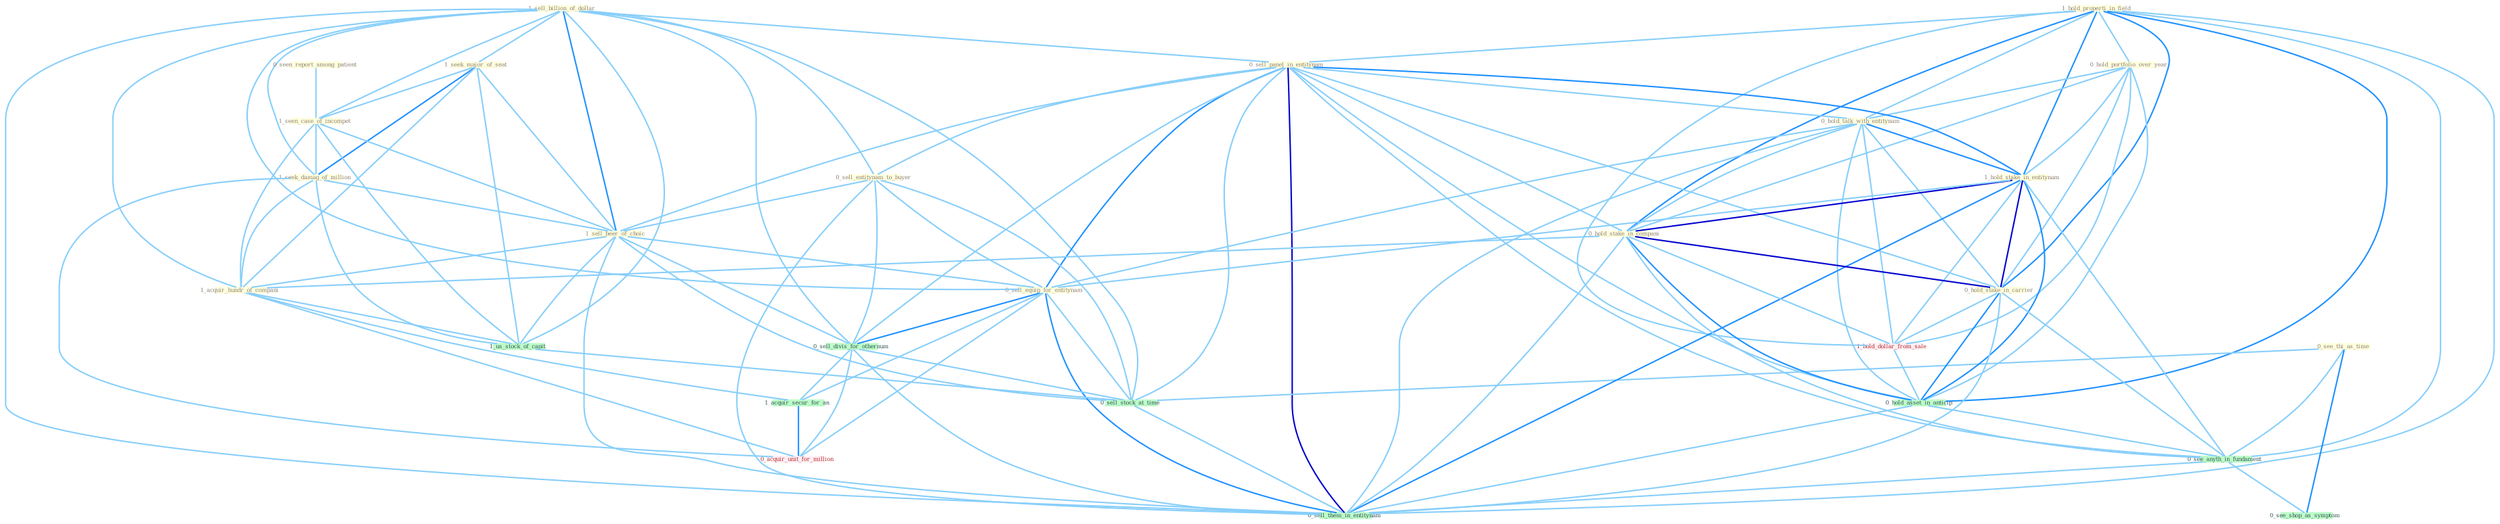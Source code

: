 Graph G{ 
    node
    [shape=polygon,style=filled,width=.5,height=.06,color="#BDFCC9",fixedsize=true,fontsize=4,
    fontcolor="#2f4f4f"];
    {node
    [color="#ffffe0", fontcolor="#8b7d6b"] "1_hold_properti_in_field " "0_hold_portfolio_over_year " "1_sell_billion_of_dollar " "0_sell_panel_in_entitynam " "0_see_thi_as_time " "0_hold_talk_with_entitynam " "1_seek_major_of_seat " "1_hold_stake_in_entitynam " "0_hold_stake_in_compani " "0_sell_entitynam_to_buyer " "0_seen_report_among_patient " "1_seen_case_of_incompet " "1_seek_damag_of_million " "1_sell_beer_of_choic " "0_sell_equip_for_entitynam " "1_acquir_hundr_of_compani " "0_hold_stake_in_carrier "}
{node [color="#fff0f5", fontcolor="#b22222"] "1_hold_dollar_from_sale " "0_acquir_unit_for_million "}
edge [color="#B0E2FF"];

	"1_hold_properti_in_field " -- "0_hold_portfolio_over_year " [w="1", color="#87cefa" ];
	"1_hold_properti_in_field " -- "0_sell_panel_in_entitynam " [w="1", color="#87cefa" ];
	"1_hold_properti_in_field " -- "0_hold_talk_with_entitynam " [w="1", color="#87cefa" ];
	"1_hold_properti_in_field " -- "1_hold_stake_in_entitynam " [w="2", color="#1e90ff" , len=0.8];
	"1_hold_properti_in_field " -- "0_hold_stake_in_compani " [w="2", color="#1e90ff" , len=0.8];
	"1_hold_properti_in_field " -- "0_hold_stake_in_carrier " [w="2", color="#1e90ff" , len=0.8];
	"1_hold_properti_in_field " -- "1_hold_dollar_from_sale " [w="1", color="#87cefa" ];
	"1_hold_properti_in_field " -- "0_hold_asset_in_anticip " [w="2", color="#1e90ff" , len=0.8];
	"1_hold_properti_in_field " -- "0_see_anyth_in_fundament " [w="1", color="#87cefa" ];
	"1_hold_properti_in_field " -- "0_sell_them_in_entitynam " [w="1", color="#87cefa" ];
	"0_hold_portfolio_over_year " -- "0_hold_talk_with_entitynam " [w="1", color="#87cefa" ];
	"0_hold_portfolio_over_year " -- "1_hold_stake_in_entitynam " [w="1", color="#87cefa" ];
	"0_hold_portfolio_over_year " -- "0_hold_stake_in_compani " [w="1", color="#87cefa" ];
	"0_hold_portfolio_over_year " -- "0_hold_stake_in_carrier " [w="1", color="#87cefa" ];
	"0_hold_portfolio_over_year " -- "1_hold_dollar_from_sale " [w="1", color="#87cefa" ];
	"0_hold_portfolio_over_year " -- "0_hold_asset_in_anticip " [w="1", color="#87cefa" ];
	"1_sell_billion_of_dollar " -- "0_sell_panel_in_entitynam " [w="1", color="#87cefa" ];
	"1_sell_billion_of_dollar " -- "1_seek_major_of_seat " [w="1", color="#87cefa" ];
	"1_sell_billion_of_dollar " -- "0_sell_entitynam_to_buyer " [w="1", color="#87cefa" ];
	"1_sell_billion_of_dollar " -- "1_seen_case_of_incompet " [w="1", color="#87cefa" ];
	"1_sell_billion_of_dollar " -- "1_seek_damag_of_million " [w="1", color="#87cefa" ];
	"1_sell_billion_of_dollar " -- "1_sell_beer_of_choic " [w="2", color="#1e90ff" , len=0.8];
	"1_sell_billion_of_dollar " -- "0_sell_equip_for_entitynam " [w="1", color="#87cefa" ];
	"1_sell_billion_of_dollar " -- "1_acquir_hundr_of_compani " [w="1", color="#87cefa" ];
	"1_sell_billion_of_dollar " -- "0_sell_divis_for_othernum " [w="1", color="#87cefa" ];
	"1_sell_billion_of_dollar " -- "1_us_stock_of_capit " [w="1", color="#87cefa" ];
	"1_sell_billion_of_dollar " -- "0_sell_stock_at_time " [w="1", color="#87cefa" ];
	"1_sell_billion_of_dollar " -- "0_sell_them_in_entitynam " [w="1", color="#87cefa" ];
	"0_sell_panel_in_entitynam " -- "0_hold_talk_with_entitynam " [w="1", color="#87cefa" ];
	"0_sell_panel_in_entitynam " -- "1_hold_stake_in_entitynam " [w="2", color="#1e90ff" , len=0.8];
	"0_sell_panel_in_entitynam " -- "0_hold_stake_in_compani " [w="1", color="#87cefa" ];
	"0_sell_panel_in_entitynam " -- "0_sell_entitynam_to_buyer " [w="1", color="#87cefa" ];
	"0_sell_panel_in_entitynam " -- "1_sell_beer_of_choic " [w="1", color="#87cefa" ];
	"0_sell_panel_in_entitynam " -- "0_sell_equip_for_entitynam " [w="2", color="#1e90ff" , len=0.8];
	"0_sell_panel_in_entitynam " -- "0_hold_stake_in_carrier " [w="1", color="#87cefa" ];
	"0_sell_panel_in_entitynam " -- "0_sell_divis_for_othernum " [w="1", color="#87cefa" ];
	"0_sell_panel_in_entitynam " -- "0_hold_asset_in_anticip " [w="1", color="#87cefa" ];
	"0_sell_panel_in_entitynam " -- "0_sell_stock_at_time " [w="1", color="#87cefa" ];
	"0_sell_panel_in_entitynam " -- "0_see_anyth_in_fundament " [w="1", color="#87cefa" ];
	"0_sell_panel_in_entitynam " -- "0_sell_them_in_entitynam " [w="3", color="#0000cd" , len=0.6];
	"0_see_thi_as_time " -- "0_sell_stock_at_time " [w="1", color="#87cefa" ];
	"0_see_thi_as_time " -- "0_see_anyth_in_fundament " [w="1", color="#87cefa" ];
	"0_see_thi_as_time " -- "0_see_shop_as_symptom " [w="2", color="#1e90ff" , len=0.8];
	"0_hold_talk_with_entitynam " -- "1_hold_stake_in_entitynam " [w="2", color="#1e90ff" , len=0.8];
	"0_hold_talk_with_entitynam " -- "0_hold_stake_in_compani " [w="1", color="#87cefa" ];
	"0_hold_talk_with_entitynam " -- "0_sell_equip_for_entitynam " [w="1", color="#87cefa" ];
	"0_hold_talk_with_entitynam " -- "0_hold_stake_in_carrier " [w="1", color="#87cefa" ];
	"0_hold_talk_with_entitynam " -- "1_hold_dollar_from_sale " [w="1", color="#87cefa" ];
	"0_hold_talk_with_entitynam " -- "0_hold_asset_in_anticip " [w="1", color="#87cefa" ];
	"0_hold_talk_with_entitynam " -- "0_sell_them_in_entitynam " [w="1", color="#87cefa" ];
	"1_seek_major_of_seat " -- "1_seen_case_of_incompet " [w="1", color="#87cefa" ];
	"1_seek_major_of_seat " -- "1_seek_damag_of_million " [w="2", color="#1e90ff" , len=0.8];
	"1_seek_major_of_seat " -- "1_sell_beer_of_choic " [w="1", color="#87cefa" ];
	"1_seek_major_of_seat " -- "1_acquir_hundr_of_compani " [w="1", color="#87cefa" ];
	"1_seek_major_of_seat " -- "1_us_stock_of_capit " [w="1", color="#87cefa" ];
	"1_hold_stake_in_entitynam " -- "0_hold_stake_in_compani " [w="3", color="#0000cd" , len=0.6];
	"1_hold_stake_in_entitynam " -- "0_sell_equip_for_entitynam " [w="1", color="#87cefa" ];
	"1_hold_stake_in_entitynam " -- "0_hold_stake_in_carrier " [w="3", color="#0000cd" , len=0.6];
	"1_hold_stake_in_entitynam " -- "1_hold_dollar_from_sale " [w="1", color="#87cefa" ];
	"1_hold_stake_in_entitynam " -- "0_hold_asset_in_anticip " [w="2", color="#1e90ff" , len=0.8];
	"1_hold_stake_in_entitynam " -- "0_see_anyth_in_fundament " [w="1", color="#87cefa" ];
	"1_hold_stake_in_entitynam " -- "0_sell_them_in_entitynam " [w="2", color="#1e90ff" , len=0.8];
	"0_hold_stake_in_compani " -- "1_acquir_hundr_of_compani " [w="1", color="#87cefa" ];
	"0_hold_stake_in_compani " -- "0_hold_stake_in_carrier " [w="3", color="#0000cd" , len=0.6];
	"0_hold_stake_in_compani " -- "1_hold_dollar_from_sale " [w="1", color="#87cefa" ];
	"0_hold_stake_in_compani " -- "0_hold_asset_in_anticip " [w="2", color="#1e90ff" , len=0.8];
	"0_hold_stake_in_compani " -- "0_see_anyth_in_fundament " [w="1", color="#87cefa" ];
	"0_hold_stake_in_compani " -- "0_sell_them_in_entitynam " [w="1", color="#87cefa" ];
	"0_sell_entitynam_to_buyer " -- "1_sell_beer_of_choic " [w="1", color="#87cefa" ];
	"0_sell_entitynam_to_buyer " -- "0_sell_equip_for_entitynam " [w="1", color="#87cefa" ];
	"0_sell_entitynam_to_buyer " -- "0_sell_divis_for_othernum " [w="1", color="#87cefa" ];
	"0_sell_entitynam_to_buyer " -- "0_sell_stock_at_time " [w="1", color="#87cefa" ];
	"0_sell_entitynam_to_buyer " -- "0_sell_them_in_entitynam " [w="1", color="#87cefa" ];
	"0_seen_report_among_patient " -- "1_seen_case_of_incompet " [w="1", color="#87cefa" ];
	"1_seen_case_of_incompet " -- "1_seek_damag_of_million " [w="1", color="#87cefa" ];
	"1_seen_case_of_incompet " -- "1_sell_beer_of_choic " [w="1", color="#87cefa" ];
	"1_seen_case_of_incompet " -- "1_acquir_hundr_of_compani " [w="1", color="#87cefa" ];
	"1_seen_case_of_incompet " -- "1_us_stock_of_capit " [w="1", color="#87cefa" ];
	"1_seek_damag_of_million " -- "1_sell_beer_of_choic " [w="1", color="#87cefa" ];
	"1_seek_damag_of_million " -- "1_acquir_hundr_of_compani " [w="1", color="#87cefa" ];
	"1_seek_damag_of_million " -- "1_us_stock_of_capit " [w="1", color="#87cefa" ];
	"1_seek_damag_of_million " -- "0_acquir_unit_for_million " [w="1", color="#87cefa" ];
	"1_sell_beer_of_choic " -- "0_sell_equip_for_entitynam " [w="1", color="#87cefa" ];
	"1_sell_beer_of_choic " -- "1_acquir_hundr_of_compani " [w="1", color="#87cefa" ];
	"1_sell_beer_of_choic " -- "0_sell_divis_for_othernum " [w="1", color="#87cefa" ];
	"1_sell_beer_of_choic " -- "1_us_stock_of_capit " [w="1", color="#87cefa" ];
	"1_sell_beer_of_choic " -- "0_sell_stock_at_time " [w="1", color="#87cefa" ];
	"1_sell_beer_of_choic " -- "0_sell_them_in_entitynam " [w="1", color="#87cefa" ];
	"0_sell_equip_for_entitynam " -- "0_sell_divis_for_othernum " [w="2", color="#1e90ff" , len=0.8];
	"0_sell_equip_for_entitynam " -- "1_acquir_secur_for_an " [w="1", color="#87cefa" ];
	"0_sell_equip_for_entitynam " -- "0_sell_stock_at_time " [w="1", color="#87cefa" ];
	"0_sell_equip_for_entitynam " -- "0_acquir_unit_for_million " [w="1", color="#87cefa" ];
	"0_sell_equip_for_entitynam " -- "0_sell_them_in_entitynam " [w="2", color="#1e90ff" , len=0.8];
	"1_acquir_hundr_of_compani " -- "1_acquir_secur_for_an " [w="1", color="#87cefa" ];
	"1_acquir_hundr_of_compani " -- "1_us_stock_of_capit " [w="1", color="#87cefa" ];
	"1_acquir_hundr_of_compani " -- "0_acquir_unit_for_million " [w="1", color="#87cefa" ];
	"0_hold_stake_in_carrier " -- "1_hold_dollar_from_sale " [w="1", color="#87cefa" ];
	"0_hold_stake_in_carrier " -- "0_hold_asset_in_anticip " [w="2", color="#1e90ff" , len=0.8];
	"0_hold_stake_in_carrier " -- "0_see_anyth_in_fundament " [w="1", color="#87cefa" ];
	"0_hold_stake_in_carrier " -- "0_sell_them_in_entitynam " [w="1", color="#87cefa" ];
	"0_sell_divis_for_othernum " -- "1_acquir_secur_for_an " [w="1", color="#87cefa" ];
	"0_sell_divis_for_othernum " -- "0_sell_stock_at_time " [w="1", color="#87cefa" ];
	"0_sell_divis_for_othernum " -- "0_acquir_unit_for_million " [w="1", color="#87cefa" ];
	"0_sell_divis_for_othernum " -- "0_sell_them_in_entitynam " [w="1", color="#87cefa" ];
	"1_acquir_secur_for_an " -- "0_acquir_unit_for_million " [w="2", color="#1e90ff" , len=0.8];
	"1_us_stock_of_capit " -- "0_sell_stock_at_time " [w="1", color="#87cefa" ];
	"1_hold_dollar_from_sale " -- "0_hold_asset_in_anticip " [w="1", color="#87cefa" ];
	"0_hold_asset_in_anticip " -- "0_see_anyth_in_fundament " [w="1", color="#87cefa" ];
	"0_hold_asset_in_anticip " -- "0_sell_them_in_entitynam " [w="1", color="#87cefa" ];
	"0_sell_stock_at_time " -- "0_sell_them_in_entitynam " [w="1", color="#87cefa" ];
	"0_see_anyth_in_fundament " -- "0_see_shop_as_symptom " [w="1", color="#87cefa" ];
	"0_see_anyth_in_fundament " -- "0_sell_them_in_entitynam " [w="1", color="#87cefa" ];
}